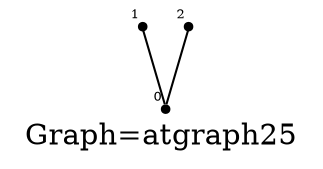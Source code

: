 /* Created by igraph 0.8.0-pre+0200568 */
graph {
  graph [
    label="Graph=atgraph25"
    labelloc=bottom
  ];
  0 [
    pos="0.000000,0.000000!"
    shape=point
    fontsize=6
    xlabel=0
  ];
  1 [
    pos="1.000000,0.000000!"
    shape=point
    fontsize=6
    xlabel=1
  ];
  2 [
    pos="2.000000,0.000000!"
    shape=point
    fontsize=6
    xlabel=2
  ];

  1 -- 0;
  2 -- 0;
}

